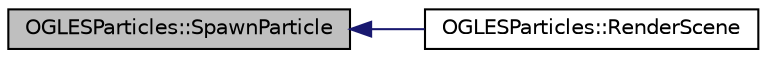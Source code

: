 digraph "OGLESParticles::SpawnParticle"
{
  edge [fontname="Helvetica",fontsize="10",labelfontname="Helvetica",labelfontsize="10"];
  node [fontname="Helvetica",fontsize="10",shape=record];
  rankdir="LR";
  Node1 [label="OGLESParticles::SpawnParticle",height=0.2,width=0.4,color="black", fillcolor="grey75", style="filled", fontcolor="black"];
  Node1 -> Node2 [dir="back",color="midnightblue",fontsize="10",style="solid",fontname="Helvetica"];
  Node2 [label="OGLESParticles::RenderScene",height=0.2,width=0.4,color="black", fillcolor="white", style="filled",URL="$class_o_g_l_e_s_particles.html#a0d6d20125a88c7534afdf8a1218b5079"];
}
